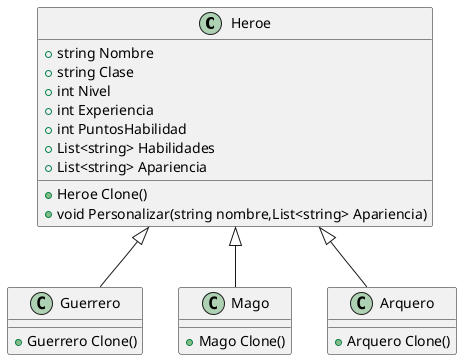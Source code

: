 @startuml
class Heroe {
    +string Nombre
    +string Clase
    +int Nivel
    +int Experiencia
    +int PuntosHabilidad
    +List<string> Habilidades
    +List<string> Apariencia
    +Heroe Clone()
    +void Personalizar(string nombre,List<string> Apariencia)
}

class Guerrero {
    +Guerrero Clone()
}

class Mago {
    +Mago Clone()
}

class Arquero {
    +Arquero Clone()
}

Heroe <|-- Guerrero
Heroe <|-- Mago
Heroe <|-- Arquero

@enduml